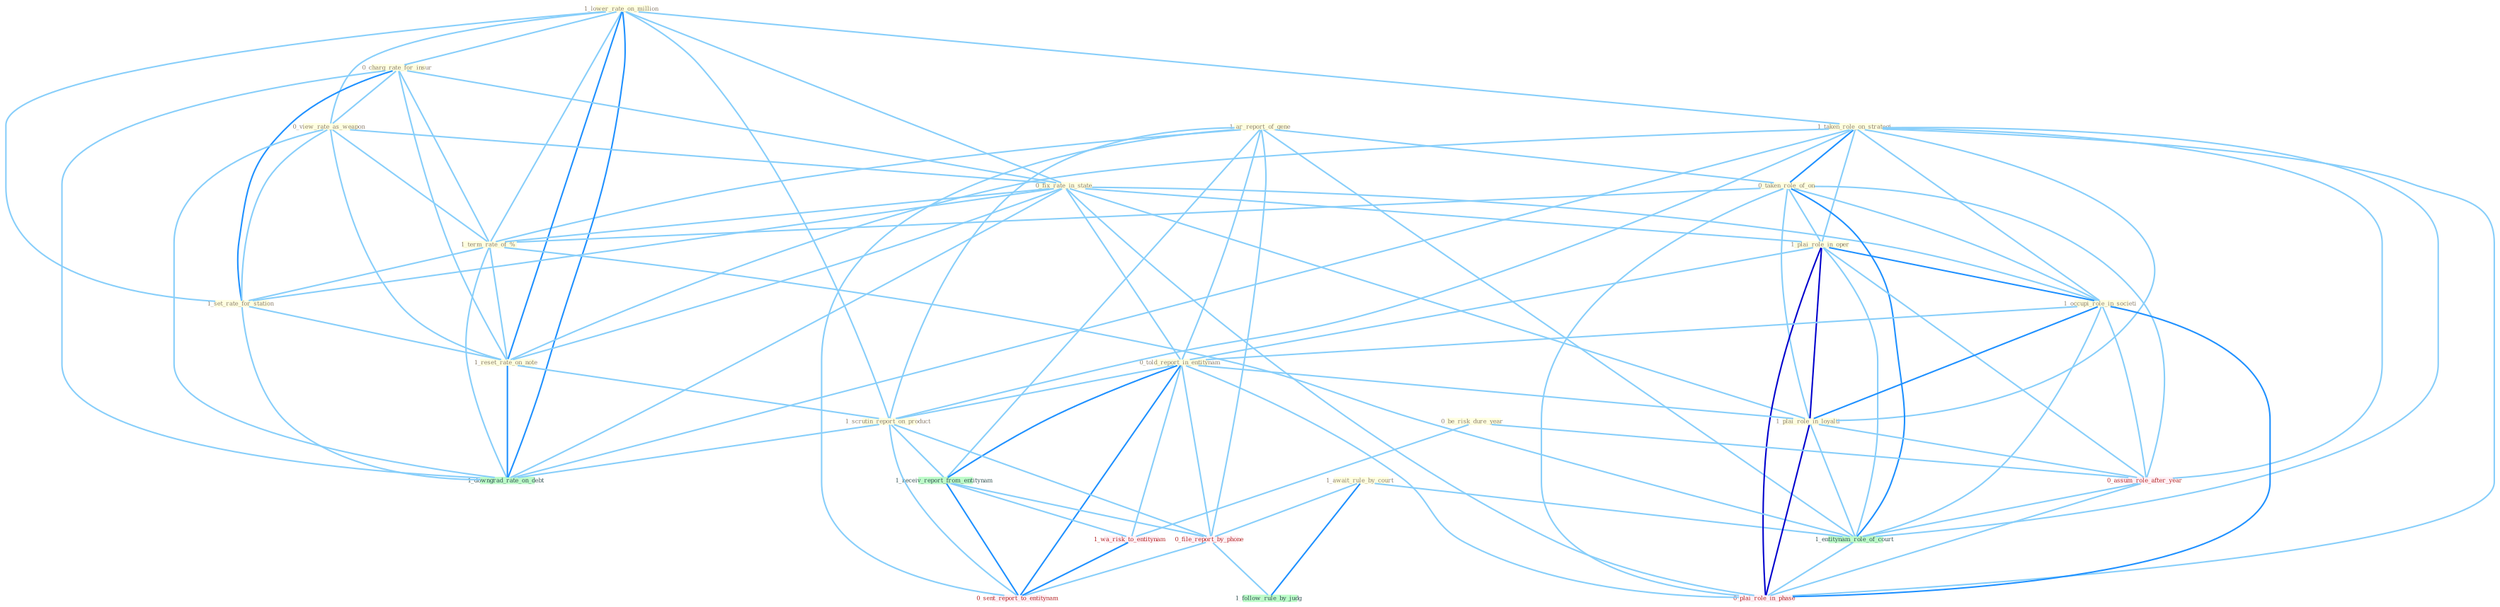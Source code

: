 Graph G{ 
    node
    [shape=polygon,style=filled,width=.5,height=.06,color="#BDFCC9",fixedsize=true,fontsize=4,
    fontcolor="#2f4f4f"];
    {node
    [color="#ffffe0", fontcolor="#8b7d6b"] "1_ar_report_of_gene " "1_await_rule_by_court " "1_lower_rate_on_million " "0_charg_rate_for_insur " "0_view_rate_as_weapon " "1_taken_role_on_strategi " "0_fix_rate_in_state " "0_taken_role_of_on " "1_plai_role_in_oper " "1_occupi_role_in_societi " "1_term_rate_of_% " "0_told_report_in_entitynam " "1_plai_role_in_loyalti " "0_be_risk_dure_year " "1_set_rate_for_station " "1_reset_rate_on_note " "1_scrutin_report_on_product "}
{node [color="#fff0f5", fontcolor="#b22222"] "0_assum_role_after_year " "0_file_report_by_phone " "1_wa_risk_to_entitynam " "0_sent_report_to_entitynam " "0_plai_role_in_phase "}
edge [color="#B0E2FF"];

	"1_ar_report_of_gene " -- "0_taken_role_of_on " [w="1", color="#87cefa" ];
	"1_ar_report_of_gene " -- "1_term_rate_of_% " [w="1", color="#87cefa" ];
	"1_ar_report_of_gene " -- "0_told_report_in_entitynam " [w="1", color="#87cefa" ];
	"1_ar_report_of_gene " -- "1_scrutin_report_on_product " [w="1", color="#87cefa" ];
	"1_ar_report_of_gene " -- "1_receiv_report_from_entitynam " [w="1", color="#87cefa" ];
	"1_ar_report_of_gene " -- "1_entitynam_role_of_court " [w="1", color="#87cefa" ];
	"1_ar_report_of_gene " -- "0_file_report_by_phone " [w="1", color="#87cefa" ];
	"1_ar_report_of_gene " -- "0_sent_report_to_entitynam " [w="1", color="#87cefa" ];
	"1_await_rule_by_court " -- "1_entitynam_role_of_court " [w="1", color="#87cefa" ];
	"1_await_rule_by_court " -- "0_file_report_by_phone " [w="1", color="#87cefa" ];
	"1_await_rule_by_court " -- "1_follow_rule_by_judg " [w="2", color="#1e90ff" , len=0.8];
	"1_lower_rate_on_million " -- "0_charg_rate_for_insur " [w="1", color="#87cefa" ];
	"1_lower_rate_on_million " -- "0_view_rate_as_weapon " [w="1", color="#87cefa" ];
	"1_lower_rate_on_million " -- "1_taken_role_on_strategi " [w="1", color="#87cefa" ];
	"1_lower_rate_on_million " -- "0_fix_rate_in_state " [w="1", color="#87cefa" ];
	"1_lower_rate_on_million " -- "1_term_rate_of_% " [w="1", color="#87cefa" ];
	"1_lower_rate_on_million " -- "1_set_rate_for_station " [w="1", color="#87cefa" ];
	"1_lower_rate_on_million " -- "1_reset_rate_on_note " [w="2", color="#1e90ff" , len=0.8];
	"1_lower_rate_on_million " -- "1_scrutin_report_on_product " [w="1", color="#87cefa" ];
	"1_lower_rate_on_million " -- "1_downgrad_rate_on_debt " [w="2", color="#1e90ff" , len=0.8];
	"0_charg_rate_for_insur " -- "0_view_rate_as_weapon " [w="1", color="#87cefa" ];
	"0_charg_rate_for_insur " -- "0_fix_rate_in_state " [w="1", color="#87cefa" ];
	"0_charg_rate_for_insur " -- "1_term_rate_of_% " [w="1", color="#87cefa" ];
	"0_charg_rate_for_insur " -- "1_set_rate_for_station " [w="2", color="#1e90ff" , len=0.8];
	"0_charg_rate_for_insur " -- "1_reset_rate_on_note " [w="1", color="#87cefa" ];
	"0_charg_rate_for_insur " -- "1_downgrad_rate_on_debt " [w="1", color="#87cefa" ];
	"0_view_rate_as_weapon " -- "0_fix_rate_in_state " [w="1", color="#87cefa" ];
	"0_view_rate_as_weapon " -- "1_term_rate_of_% " [w="1", color="#87cefa" ];
	"0_view_rate_as_weapon " -- "1_set_rate_for_station " [w="1", color="#87cefa" ];
	"0_view_rate_as_weapon " -- "1_reset_rate_on_note " [w="1", color="#87cefa" ];
	"0_view_rate_as_weapon " -- "1_downgrad_rate_on_debt " [w="1", color="#87cefa" ];
	"1_taken_role_on_strategi " -- "0_taken_role_of_on " [w="2", color="#1e90ff" , len=0.8];
	"1_taken_role_on_strategi " -- "1_plai_role_in_oper " [w="1", color="#87cefa" ];
	"1_taken_role_on_strategi " -- "1_occupi_role_in_societi " [w="1", color="#87cefa" ];
	"1_taken_role_on_strategi " -- "1_plai_role_in_loyalti " [w="1", color="#87cefa" ];
	"1_taken_role_on_strategi " -- "1_reset_rate_on_note " [w="1", color="#87cefa" ];
	"1_taken_role_on_strategi " -- "1_scrutin_report_on_product " [w="1", color="#87cefa" ];
	"1_taken_role_on_strategi " -- "0_assum_role_after_year " [w="1", color="#87cefa" ];
	"1_taken_role_on_strategi " -- "1_entitynam_role_of_court " [w="1", color="#87cefa" ];
	"1_taken_role_on_strategi " -- "1_downgrad_rate_on_debt " [w="1", color="#87cefa" ];
	"1_taken_role_on_strategi " -- "0_plai_role_in_phase " [w="1", color="#87cefa" ];
	"0_fix_rate_in_state " -- "1_plai_role_in_oper " [w="1", color="#87cefa" ];
	"0_fix_rate_in_state " -- "1_occupi_role_in_societi " [w="1", color="#87cefa" ];
	"0_fix_rate_in_state " -- "1_term_rate_of_% " [w="1", color="#87cefa" ];
	"0_fix_rate_in_state " -- "0_told_report_in_entitynam " [w="1", color="#87cefa" ];
	"0_fix_rate_in_state " -- "1_plai_role_in_loyalti " [w="1", color="#87cefa" ];
	"0_fix_rate_in_state " -- "1_set_rate_for_station " [w="1", color="#87cefa" ];
	"0_fix_rate_in_state " -- "1_reset_rate_on_note " [w="1", color="#87cefa" ];
	"0_fix_rate_in_state " -- "1_downgrad_rate_on_debt " [w="1", color="#87cefa" ];
	"0_fix_rate_in_state " -- "0_plai_role_in_phase " [w="1", color="#87cefa" ];
	"0_taken_role_of_on " -- "1_plai_role_in_oper " [w="1", color="#87cefa" ];
	"0_taken_role_of_on " -- "1_occupi_role_in_societi " [w="1", color="#87cefa" ];
	"0_taken_role_of_on " -- "1_term_rate_of_% " [w="1", color="#87cefa" ];
	"0_taken_role_of_on " -- "1_plai_role_in_loyalti " [w="1", color="#87cefa" ];
	"0_taken_role_of_on " -- "0_assum_role_after_year " [w="1", color="#87cefa" ];
	"0_taken_role_of_on " -- "1_entitynam_role_of_court " [w="2", color="#1e90ff" , len=0.8];
	"0_taken_role_of_on " -- "0_plai_role_in_phase " [w="1", color="#87cefa" ];
	"1_plai_role_in_oper " -- "1_occupi_role_in_societi " [w="2", color="#1e90ff" , len=0.8];
	"1_plai_role_in_oper " -- "0_told_report_in_entitynam " [w="1", color="#87cefa" ];
	"1_plai_role_in_oper " -- "1_plai_role_in_loyalti " [w="3", color="#0000cd" , len=0.6];
	"1_plai_role_in_oper " -- "0_assum_role_after_year " [w="1", color="#87cefa" ];
	"1_plai_role_in_oper " -- "1_entitynam_role_of_court " [w="1", color="#87cefa" ];
	"1_plai_role_in_oper " -- "0_plai_role_in_phase " [w="3", color="#0000cd" , len=0.6];
	"1_occupi_role_in_societi " -- "0_told_report_in_entitynam " [w="1", color="#87cefa" ];
	"1_occupi_role_in_societi " -- "1_plai_role_in_loyalti " [w="2", color="#1e90ff" , len=0.8];
	"1_occupi_role_in_societi " -- "0_assum_role_after_year " [w="1", color="#87cefa" ];
	"1_occupi_role_in_societi " -- "1_entitynam_role_of_court " [w="1", color="#87cefa" ];
	"1_occupi_role_in_societi " -- "0_plai_role_in_phase " [w="2", color="#1e90ff" , len=0.8];
	"1_term_rate_of_% " -- "1_set_rate_for_station " [w="1", color="#87cefa" ];
	"1_term_rate_of_% " -- "1_reset_rate_on_note " [w="1", color="#87cefa" ];
	"1_term_rate_of_% " -- "1_entitynam_role_of_court " [w="1", color="#87cefa" ];
	"1_term_rate_of_% " -- "1_downgrad_rate_on_debt " [w="1", color="#87cefa" ];
	"0_told_report_in_entitynam " -- "1_plai_role_in_loyalti " [w="1", color="#87cefa" ];
	"0_told_report_in_entitynam " -- "1_scrutin_report_on_product " [w="1", color="#87cefa" ];
	"0_told_report_in_entitynam " -- "1_receiv_report_from_entitynam " [w="2", color="#1e90ff" , len=0.8];
	"0_told_report_in_entitynam " -- "0_file_report_by_phone " [w="1", color="#87cefa" ];
	"0_told_report_in_entitynam " -- "1_wa_risk_to_entitynam " [w="1", color="#87cefa" ];
	"0_told_report_in_entitynam " -- "0_sent_report_to_entitynam " [w="2", color="#1e90ff" , len=0.8];
	"0_told_report_in_entitynam " -- "0_plai_role_in_phase " [w="1", color="#87cefa" ];
	"1_plai_role_in_loyalti " -- "0_assum_role_after_year " [w="1", color="#87cefa" ];
	"1_plai_role_in_loyalti " -- "1_entitynam_role_of_court " [w="1", color="#87cefa" ];
	"1_plai_role_in_loyalti " -- "0_plai_role_in_phase " [w="3", color="#0000cd" , len=0.6];
	"0_be_risk_dure_year " -- "0_assum_role_after_year " [w="1", color="#87cefa" ];
	"0_be_risk_dure_year " -- "1_wa_risk_to_entitynam " [w="1", color="#87cefa" ];
	"1_set_rate_for_station " -- "1_reset_rate_on_note " [w="1", color="#87cefa" ];
	"1_set_rate_for_station " -- "1_downgrad_rate_on_debt " [w="1", color="#87cefa" ];
	"1_reset_rate_on_note " -- "1_scrutin_report_on_product " [w="1", color="#87cefa" ];
	"1_reset_rate_on_note " -- "1_downgrad_rate_on_debt " [w="2", color="#1e90ff" , len=0.8];
	"1_scrutin_report_on_product " -- "1_receiv_report_from_entitynam " [w="1", color="#87cefa" ];
	"1_scrutin_report_on_product " -- "0_file_report_by_phone " [w="1", color="#87cefa" ];
	"1_scrutin_report_on_product " -- "1_downgrad_rate_on_debt " [w="1", color="#87cefa" ];
	"1_scrutin_report_on_product " -- "0_sent_report_to_entitynam " [w="1", color="#87cefa" ];
	"1_receiv_report_from_entitynam " -- "0_file_report_by_phone " [w="1", color="#87cefa" ];
	"1_receiv_report_from_entitynam " -- "1_wa_risk_to_entitynam " [w="1", color="#87cefa" ];
	"1_receiv_report_from_entitynam " -- "0_sent_report_to_entitynam " [w="2", color="#1e90ff" , len=0.8];
	"0_assum_role_after_year " -- "1_entitynam_role_of_court " [w="1", color="#87cefa" ];
	"0_assum_role_after_year " -- "0_plai_role_in_phase " [w="1", color="#87cefa" ];
	"1_entitynam_role_of_court " -- "0_plai_role_in_phase " [w="1", color="#87cefa" ];
	"0_file_report_by_phone " -- "1_follow_rule_by_judg " [w="1", color="#87cefa" ];
	"0_file_report_by_phone " -- "0_sent_report_to_entitynam " [w="1", color="#87cefa" ];
	"1_wa_risk_to_entitynam " -- "0_sent_report_to_entitynam " [w="2", color="#1e90ff" , len=0.8];
}